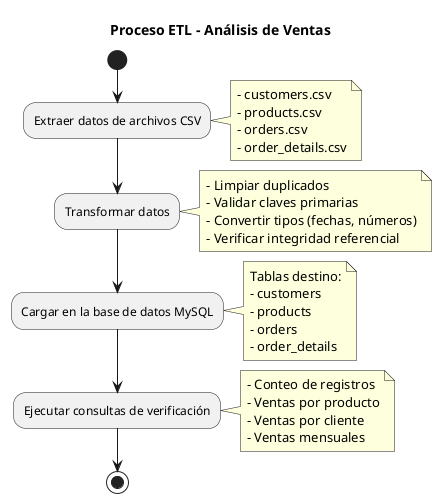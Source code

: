 @startuml
title Proceso ETL - Análisis de Ventas

start

:Extraer datos de archivos CSV;
note right
- customers.csv
- products.csv
- orders.csv
- order_details.csv
end note

:Transformar datos;
note right
- Limpiar duplicados
- Validar claves primarias
- Convertir tipos (fechas, números)
- Verificar integridad referencial
end note

:Cargar en la base de datos MySQL;
note right
Tablas destino:
- customers
- products
- orders
- order_details
end note

:Ejecutar consultas de verificación;
note right
- Conteo de registros
- Ventas por producto
- Ventas por cliente
- Ventas mensuales
end note

stop
@enduml